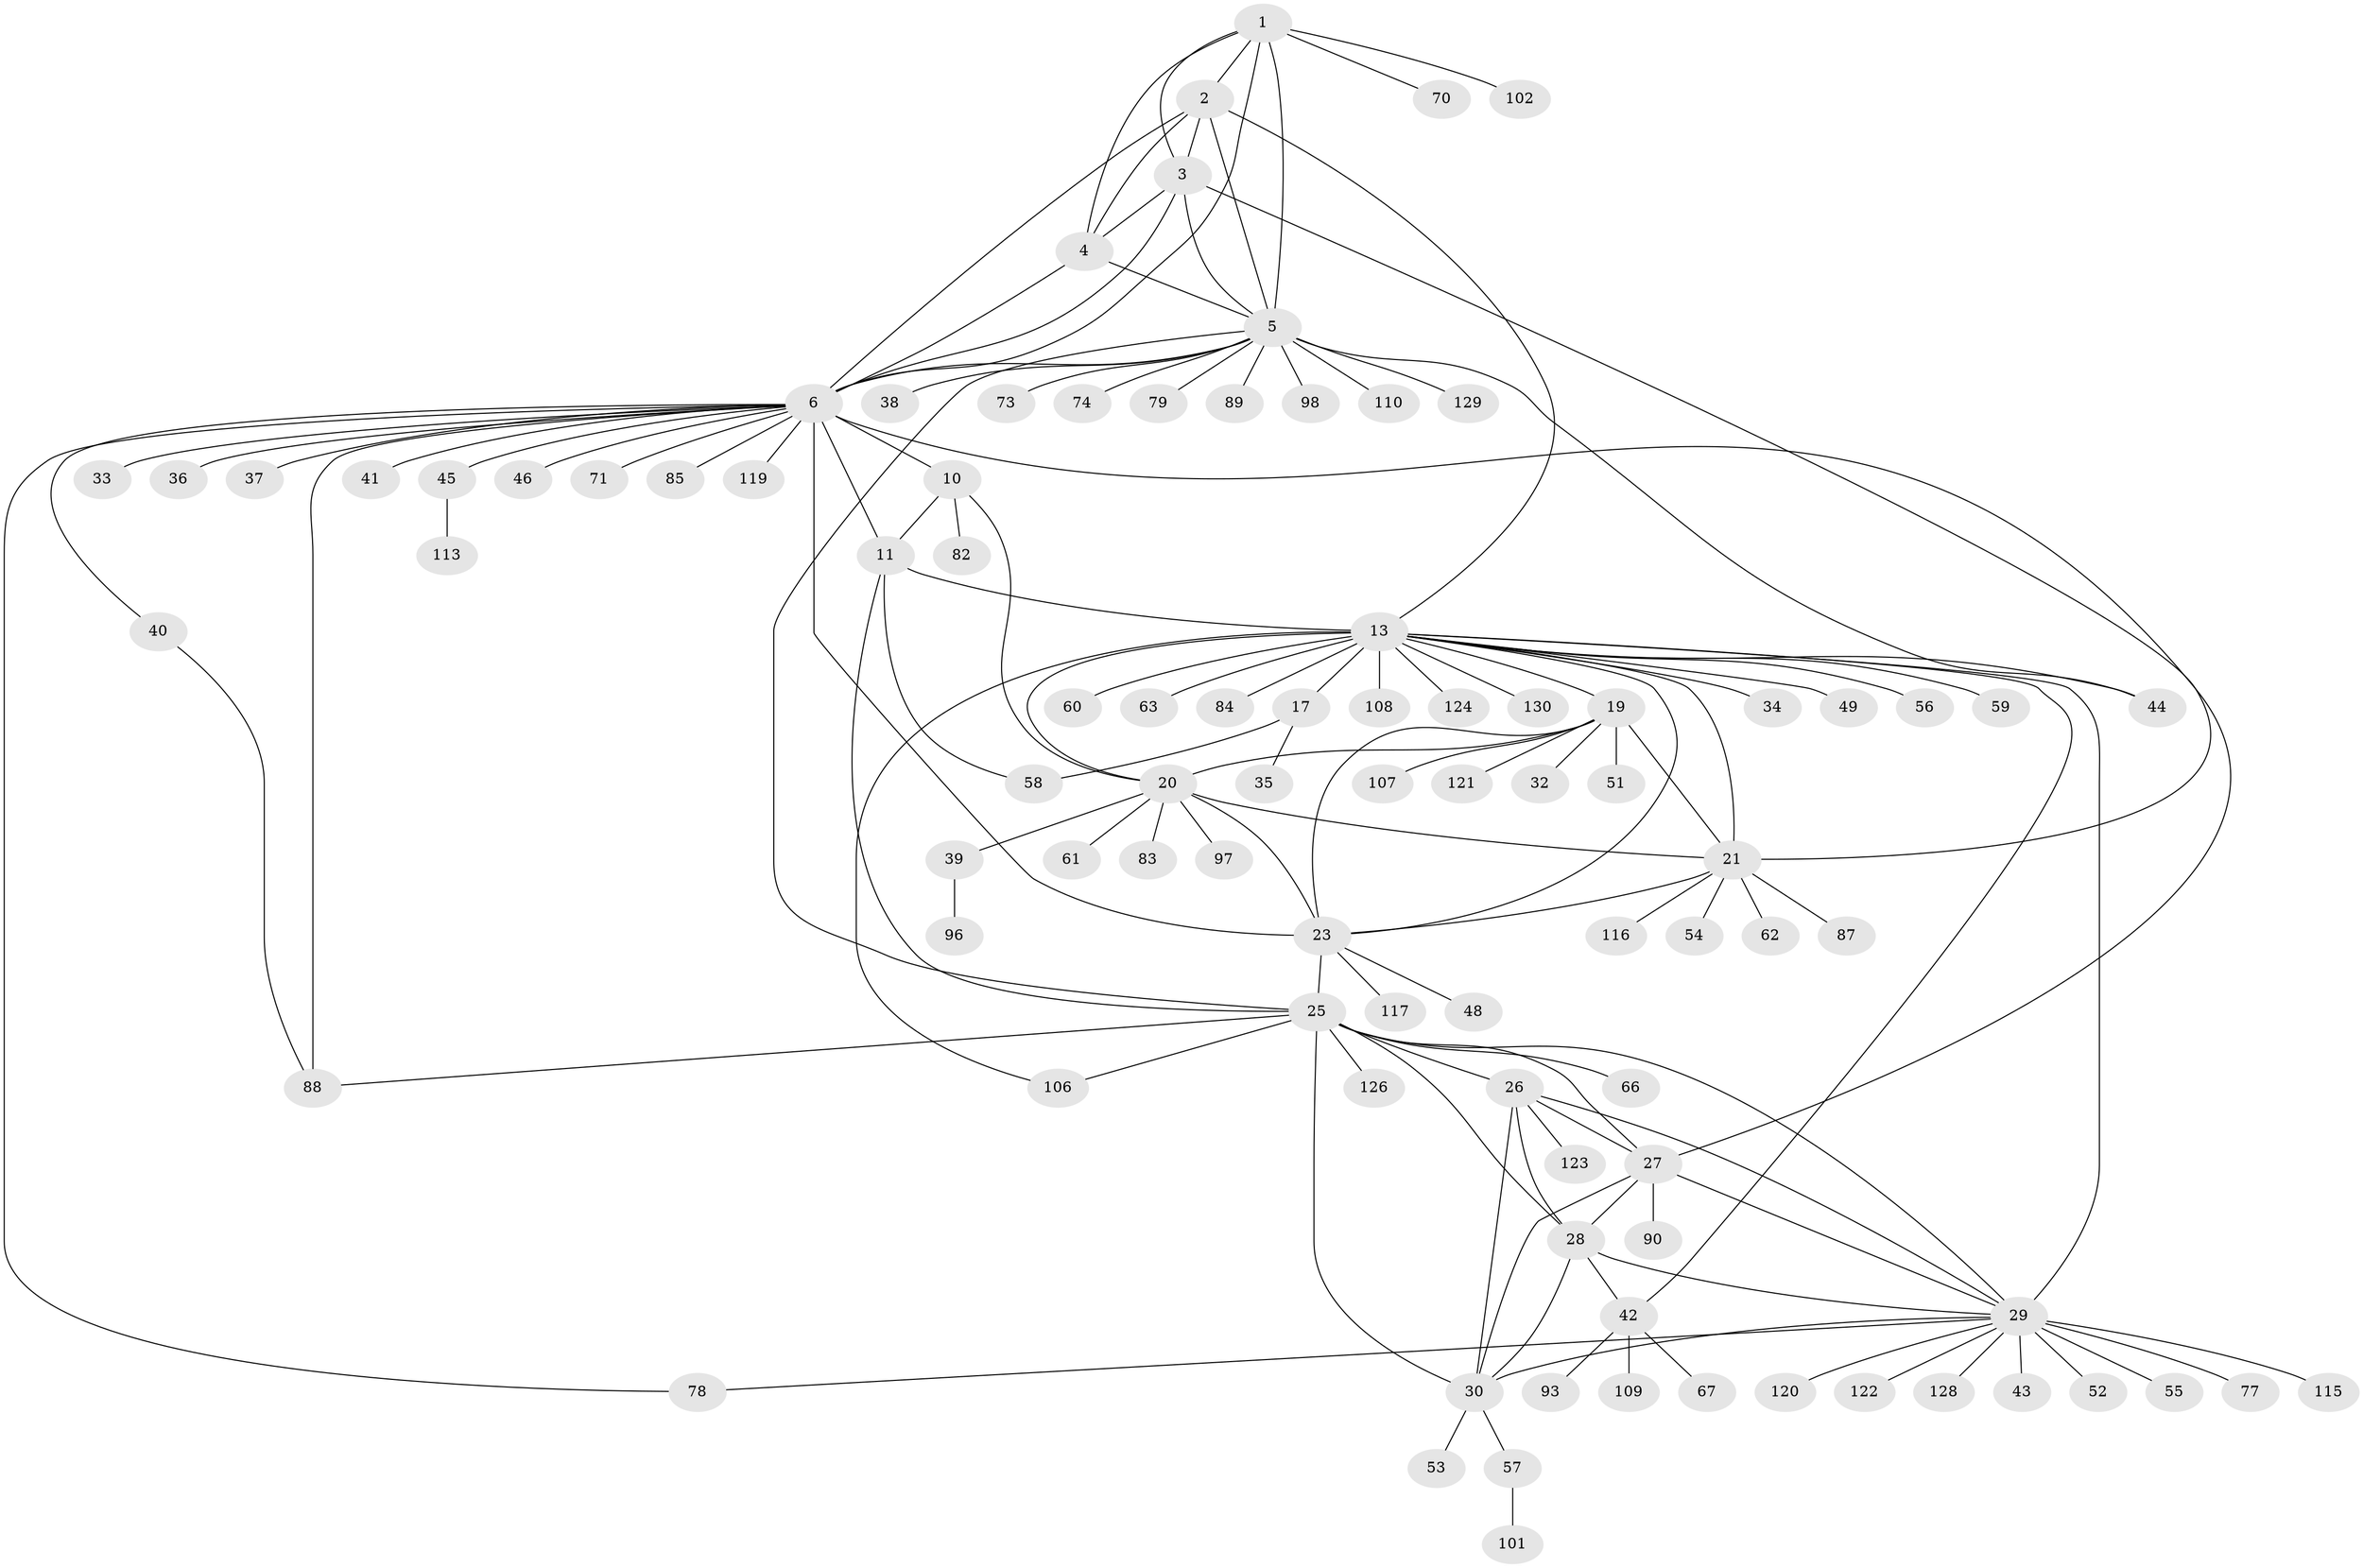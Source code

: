 // original degree distribution, {7: 0.05303030303030303, 8: 0.015151515151515152, 5: 0.015151515151515152, 15: 0.015151515151515152, 10: 0.045454545454545456, 9: 0.030303030303030304, 11: 0.015151515151515152, 13: 0.007575757575757576, 6: 0.030303030303030304, 12: 0.007575757575757576, 4: 0.007575757575757576, 2: 0.13636363636363635, 1: 0.6136363636363636, 3: 0.007575757575757576}
// Generated by graph-tools (version 1.1) at 2025/19/03/04/25 18:19:33]
// undirected, 92 vertices, 133 edges
graph export_dot {
graph [start="1"]
  node [color=gray90,style=filled];
  1;
  2;
  3 [super="+68+105"];
  4;
  5;
  6 [super="+64+7"];
  10;
  11 [super="+94+104"];
  13 [super="+14+15+76+65"];
  17;
  19;
  20 [super="+31+22+91+114"];
  21;
  23;
  25;
  26;
  27;
  28;
  29;
  30;
  32 [super="+69"];
  33;
  34;
  35;
  36;
  37;
  38;
  39;
  40;
  41;
  42;
  43;
  44;
  45;
  46;
  48;
  49;
  51;
  52;
  53;
  54;
  55;
  56;
  57;
  58;
  59;
  60 [super="+95"];
  61;
  62;
  63;
  66;
  67;
  70;
  71;
  73;
  74;
  77;
  78;
  79;
  82;
  83;
  84;
  85;
  87;
  88 [super="+127"];
  89;
  90;
  93;
  96;
  97;
  98;
  101;
  102;
  106;
  107;
  108;
  109;
  110;
  113;
  115;
  116;
  117;
  119;
  120;
  121;
  122;
  123;
  124;
  126;
  128;
  129;
  130;
  1 -- 2;
  1 -- 3;
  1 -- 4;
  1 -- 5;
  1 -- 6;
  1 -- 70;
  1 -- 102;
  2 -- 3;
  2 -- 4;
  2 -- 5;
  2 -- 6 [weight=2];
  2 -- 13;
  3 -- 4;
  3 -- 5;
  3 -- 6;
  3 -- 21;
  4 -- 5;
  4 -- 6;
  5 -- 6;
  5 -- 25;
  5 -- 38;
  5 -- 44;
  5 -- 73;
  5 -- 74;
  5 -- 79;
  5 -- 89;
  5 -- 98;
  5 -- 110;
  5 -- 129;
  6 -- 78;
  6 -- 88;
  6 -- 119;
  6 -- 23;
  6 -- 33;
  6 -- 36;
  6 -- 37;
  6 -- 71;
  6 -- 40;
  6 -- 41;
  6 -- 10 [weight=4];
  6 -- 11 [weight=4];
  6 -- 45;
  6 -- 46;
  6 -- 85;
  6 -- 27;
  10 -- 11;
  10 -- 82;
  10 -- 20;
  11 -- 13;
  11 -- 58;
  11 -- 25;
  13 -- 17 [weight=5];
  13 -- 44;
  13 -- 84;
  13 -- 106;
  13 -- 108;
  13 -- 130;
  13 -- 29;
  13 -- 19;
  13 -- 20 [weight=3];
  13 -- 21;
  13 -- 23;
  13 -- 34;
  13 -- 42;
  13 -- 60;
  13 -- 49;
  13 -- 56;
  13 -- 59;
  13 -- 124;
  13 -- 63;
  17 -- 35;
  17 -- 58;
  19 -- 20 [weight=2];
  19 -- 21;
  19 -- 23;
  19 -- 32;
  19 -- 51;
  19 -- 107;
  19 -- 121;
  20 -- 21 [weight=2];
  20 -- 23 [weight=2];
  20 -- 97;
  20 -- 83;
  20 -- 61;
  20 -- 39;
  21 -- 23;
  21 -- 54;
  21 -- 62;
  21 -- 87;
  21 -- 116;
  23 -- 25;
  23 -- 48;
  23 -- 117;
  25 -- 26;
  25 -- 27;
  25 -- 28;
  25 -- 29;
  25 -- 30;
  25 -- 66;
  25 -- 88;
  25 -- 106;
  25 -- 126;
  26 -- 27;
  26 -- 28;
  26 -- 29;
  26 -- 30;
  26 -- 123;
  27 -- 28;
  27 -- 29;
  27 -- 30;
  27 -- 90;
  28 -- 29;
  28 -- 30;
  28 -- 42;
  29 -- 30;
  29 -- 43;
  29 -- 52;
  29 -- 55;
  29 -- 77;
  29 -- 78;
  29 -- 115;
  29 -- 120;
  29 -- 122;
  29 -- 128;
  30 -- 53;
  30 -- 57;
  39 -- 96;
  40 -- 88;
  42 -- 67;
  42 -- 93;
  42 -- 109;
  45 -- 113;
  57 -- 101;
}
